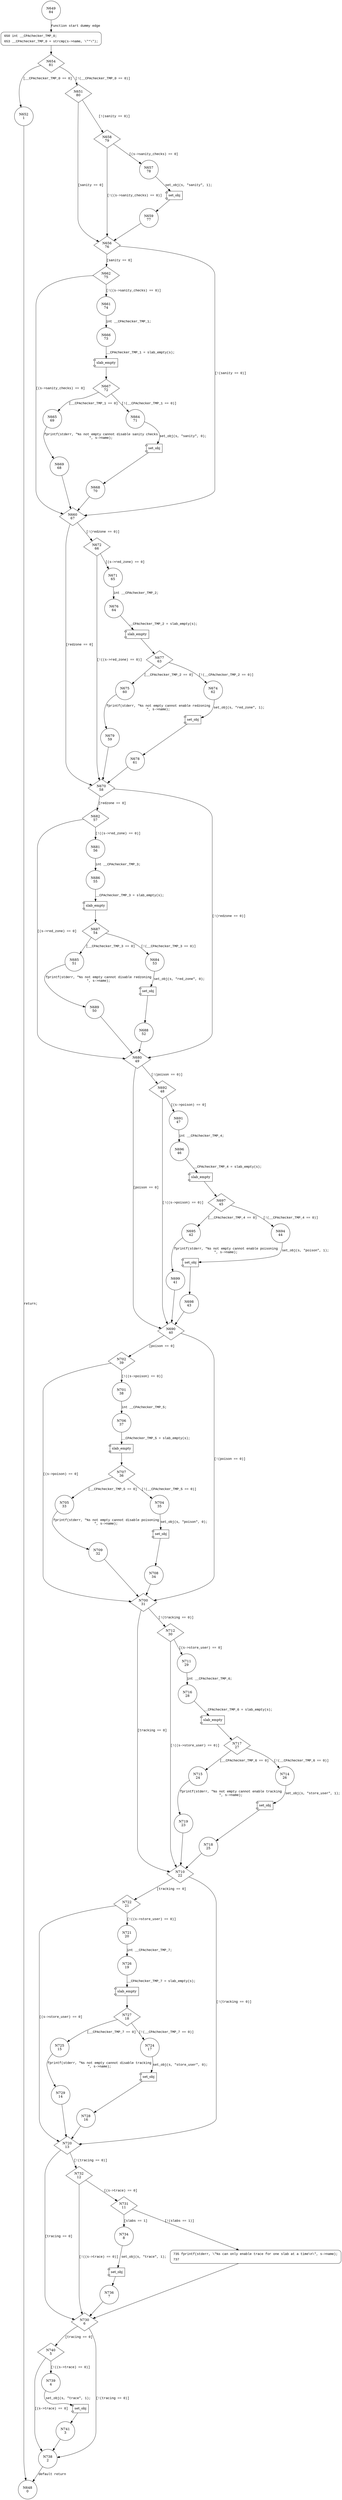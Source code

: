digraph slab_debug {
649 [shape="circle" label="N649\n84"]
650 [shape="circle" label="N650\n83"]
654 [shape="diamond" label="N654\n81"]
652 [shape="circle" label="N652\n1"]
651 [shape="diamond" label="N651\n80"]
656 [shape="diamond" label="N656\n76"]
658 [shape="diamond" label="N658\n79"]
657 [shape="circle" label="N657\n78"]
662 [shape="diamond" label="N662\n75"]
660 [shape="diamond" label="N660\n67"]
670 [shape="diamond" label="N670\n58"]
672 [shape="diamond" label="N672\n66"]
671 [shape="circle" label="N671\n65"]
682 [shape="diamond" label="N682\n57"]
680 [shape="diamond" label="N680\n49"]
690 [shape="diamond" label="N690\n40"]
692 [shape="diamond" label="N692\n48"]
691 [shape="circle" label="N691\n47"]
702 [shape="diamond" label="N702\n39"]
700 [shape="diamond" label="N700\n31"]
710 [shape="diamond" label="N710\n22"]
712 [shape="diamond" label="N712\n30"]
711 [shape="circle" label="N711\n29"]
722 [shape="diamond" label="N722\n21"]
720 [shape="diamond" label="N720\n13"]
730 [shape="diamond" label="N730\n6"]
732 [shape="diamond" label="N732\n12"]
731 [shape="diamond" label="N731\n11"]
740 [shape="diamond" label="N740\n5"]
738 [shape="circle" label="N738\n2"]
648 [shape="circle" label="N648\n0"]
739 [shape="circle" label="N739\n4"]
741 [shape="circle" label="N741\n3"]
734 [shape="circle" label="N734\n8"]
735 [shape="circle" label="N735\n10"]
736 [shape="circle" label="N736\n7"]
721 [shape="circle" label="N721\n20"]
726 [shape="circle" label="N726\n19"]
727 [shape="diamond" label="N727\n18"]
725 [shape="circle" label="N725\n15"]
724 [shape="circle" label="N724\n17"]
728 [shape="circle" label="N728\n16"]
729 [shape="circle" label="N729\n14"]
716 [shape="circle" label="N716\n28"]
717 [shape="diamond" label="N717\n27"]
715 [shape="circle" label="N715\n24"]
714 [shape="circle" label="N714\n26"]
718 [shape="circle" label="N718\n25"]
719 [shape="circle" label="N719\n23"]
701 [shape="circle" label="N701\n38"]
706 [shape="circle" label="N706\n37"]
707 [shape="diamond" label="N707\n36"]
705 [shape="circle" label="N705\n33"]
704 [shape="circle" label="N704\n35"]
708 [shape="circle" label="N708\n34"]
709 [shape="circle" label="N709\n32"]
696 [shape="circle" label="N696\n46"]
697 [shape="diamond" label="N697\n45"]
695 [shape="circle" label="N695\n42"]
694 [shape="circle" label="N694\n44"]
698 [shape="circle" label="N698\n43"]
699 [shape="circle" label="N699\n41"]
681 [shape="circle" label="N681\n56"]
686 [shape="circle" label="N686\n55"]
687 [shape="diamond" label="N687\n54"]
685 [shape="circle" label="N685\n51"]
684 [shape="circle" label="N684\n53"]
688 [shape="circle" label="N688\n52"]
689 [shape="circle" label="N689\n50"]
676 [shape="circle" label="N676\n64"]
677 [shape="diamond" label="N677\n63"]
675 [shape="circle" label="N675\n60"]
674 [shape="circle" label="N674\n62"]
678 [shape="circle" label="N678\n61"]
679 [shape="circle" label="N679\n59"]
661 [shape="circle" label="N661\n74"]
666 [shape="circle" label="N666\n73"]
667 [shape="diamond" label="N667\n72"]
665 [shape="circle" label="N665\n69"]
664 [shape="circle" label="N664\n71"]
668 [shape="circle" label="N668\n70"]
669 [shape="circle" label="N669\n68"]
659 [shape="circle" label="N659\n77"]
650 [style="filled,bold" penwidth="1" fillcolor="white" fontname="Courier New" shape="Mrecord" label=<<table border="0" cellborder="0" cellpadding="3" bgcolor="white"><tr><td align="right">650</td><td align="left">int __CPAchecker_TMP_0;</td></tr><tr><td align="right">653</td><td align="left">__CPAchecker_TMP_0 = strcmp(s-&gt;name, \"*\");</td></tr></table>>]
650 -> 654[label=""]
735 [style="filled,bold" penwidth="1" fillcolor="white" fontname="Courier New" shape="Mrecord" label=<<table border="0" cellborder="0" cellpadding="3" bgcolor="white"><tr><td align="right">735</td><td align="left">fprintf(stderr, \"%s can only enable trace for one slab at a time\n\", s-&gt;name);</td></tr><tr><td align="right">737</td><td align="left"></td></tr></table>>]
735 -> 730[label=""]
649 -> 650 [label="Function start dummy edge" fontname="Courier New"]
654 -> 652 [label="[__CPAchecker_TMP_0 == 0]" fontname="Courier New"]
654 -> 651 [label="[!(__CPAchecker_TMP_0 == 0)]" fontname="Courier New"]
651 -> 656 [label="[sanity == 0]" fontname="Courier New"]
651 -> 658 [label="[!(sanity == 0)]" fontname="Courier New"]
658 -> 657 [label="[(s->sanity_checks) == 0]" fontname="Courier New"]
658 -> 656 [label="[!((s->sanity_checks) == 0)]" fontname="Courier New"]
656 -> 662 [label="[sanity == 0]" fontname="Courier New"]
656 -> 660 [label="[!(sanity == 0)]" fontname="Courier New"]
660 -> 670 [label="[redzone == 0]" fontname="Courier New"]
660 -> 672 [label="[!(redzone == 0)]" fontname="Courier New"]
672 -> 671 [label="[(s->red_zone) == 0]" fontname="Courier New"]
672 -> 670 [label="[!((s->red_zone) == 0)]" fontname="Courier New"]
670 -> 682 [label="[redzone == 0]" fontname="Courier New"]
670 -> 680 [label="[!(redzone == 0)]" fontname="Courier New"]
680 -> 690 [label="[poison == 0]" fontname="Courier New"]
680 -> 692 [label="[!(poison == 0)]" fontname="Courier New"]
692 -> 691 [label="[(s->poison) == 0]" fontname="Courier New"]
692 -> 690 [label="[!((s->poison) == 0)]" fontname="Courier New"]
690 -> 702 [label="[poison == 0]" fontname="Courier New"]
690 -> 700 [label="[!(poison == 0)]" fontname="Courier New"]
700 -> 710 [label="[tracking == 0]" fontname="Courier New"]
700 -> 712 [label="[!(tracking == 0)]" fontname="Courier New"]
712 -> 711 [label="[(s->store_user) == 0]" fontname="Courier New"]
712 -> 710 [label="[!((s->store_user) == 0)]" fontname="Courier New"]
710 -> 722 [label="[tracking == 0]" fontname="Courier New"]
710 -> 720 [label="[!(tracking == 0)]" fontname="Courier New"]
720 -> 730 [label="[tracing == 0]" fontname="Courier New"]
720 -> 732 [label="[!(tracing == 0)]" fontname="Courier New"]
732 -> 731 [label="[(s->trace) == 0]" fontname="Courier New"]
732 -> 730 [label="[!((s->trace) == 0)]" fontname="Courier New"]
730 -> 740 [label="[tracing == 0]" fontname="Courier New"]
730 -> 738 [label="[!(tracing == 0)]" fontname="Courier New"]
738 -> 648 [label="default return" fontname="Courier New"]
740 -> 738 [label="[(s->trace) == 0]" fontname="Courier New"]
740 -> 739 [label="[!((s->trace) == 0)]" fontname="Courier New"]
100095 [shape="component" label="set_obj"]
739 -> 100095 [label="set_obj(s, \"trace\", 1);" fontname="Courier New"]
100095 -> 741 [label="" fontname="Courier New"]
731 -> 734 [label="[slabs == 1]" fontname="Courier New"]
731 -> 735 [label="[!(slabs == 1)]" fontname="Courier New"]
100096 [shape="component" label="set_obj"]
734 -> 100096 [label="set_obj(s, \"trace\", 1);" fontname="Courier New"]
100096 -> 736 [label="" fontname="Courier New"]
722 -> 720 [label="[(s->store_user) == 0]" fontname="Courier New"]
722 -> 721 [label="[!((s->store_user) == 0)]" fontname="Courier New"]
100097 [shape="component" label="slab_empty"]
726 -> 100097 [label="__CPAchecker_TMP_7 = slab_empty(s);" fontname="Courier New"]
100097 -> 727 [label="" fontname="Courier New"]
727 -> 725 [label="[__CPAchecker_TMP_7 == 0]" fontname="Courier New"]
727 -> 724 [label="[!(__CPAchecker_TMP_7 == 0)]" fontname="Courier New"]
100098 [shape="component" label="set_obj"]
724 -> 100098 [label="set_obj(s, \"store_user\", 0);" fontname="Courier New"]
100098 -> 728 [label="" fontname="Courier New"]
725 -> 729 [label="fprintf(stderr, \"%s not empty cannot disable tracking\n\", s->name);" fontname="Courier New"]
711 -> 716 [label="int __CPAchecker_TMP_6;" fontname="Courier New"]
100099 [shape="component" label="slab_empty"]
716 -> 100099 [label="__CPAchecker_TMP_6 = slab_empty(s);" fontname="Courier New"]
100099 -> 717 [label="" fontname="Courier New"]
717 -> 715 [label="[__CPAchecker_TMP_6 == 0]" fontname="Courier New"]
717 -> 714 [label="[!(__CPAchecker_TMP_6 == 0)]" fontname="Courier New"]
100100 [shape="component" label="set_obj"]
714 -> 100100 [label="set_obj(s, \"store_user\", 1);" fontname="Courier New"]
100100 -> 718 [label="" fontname="Courier New"]
715 -> 719 [label="fprintf(stderr, \"%s not empty cannot enable tracking\n\", s->name);" fontname="Courier New"]
702 -> 700 [label="[(s->poison) == 0]" fontname="Courier New"]
702 -> 701 [label="[!((s->poison) == 0)]" fontname="Courier New"]
100101 [shape="component" label="slab_empty"]
706 -> 100101 [label="__CPAchecker_TMP_5 = slab_empty(s);" fontname="Courier New"]
100101 -> 707 [label="" fontname="Courier New"]
707 -> 705 [label="[__CPAchecker_TMP_5 == 0]" fontname="Courier New"]
707 -> 704 [label="[!(__CPAchecker_TMP_5 == 0)]" fontname="Courier New"]
100102 [shape="component" label="set_obj"]
704 -> 100102 [label="set_obj(s, \"poison\", 0);" fontname="Courier New"]
100102 -> 708 [label="" fontname="Courier New"]
705 -> 709 [label="fprintf(stderr, \"%s not empty cannot disable poisoning\n\", s->name);" fontname="Courier New"]
691 -> 696 [label="int __CPAchecker_TMP_4;" fontname="Courier New"]
100103 [shape="component" label="slab_empty"]
696 -> 100103 [label="__CPAchecker_TMP_4 = slab_empty(s);" fontname="Courier New"]
100103 -> 697 [label="" fontname="Courier New"]
697 -> 695 [label="[__CPAchecker_TMP_4 == 0]" fontname="Courier New"]
697 -> 694 [label="[!(__CPAchecker_TMP_4 == 0)]" fontname="Courier New"]
100104 [shape="component" label="set_obj"]
694 -> 100104 [label="set_obj(s, \"poison\", 1);" fontname="Courier New"]
100104 -> 698 [label="" fontname="Courier New"]
695 -> 699 [label="fprintf(stderr, \"%s not empty cannot enable poisoning\n\", s->name);" fontname="Courier New"]
682 -> 680 [label="[(s->red_zone) == 0]" fontname="Courier New"]
682 -> 681 [label="[!((s->red_zone) == 0)]" fontname="Courier New"]
100105 [shape="component" label="slab_empty"]
686 -> 100105 [label="__CPAchecker_TMP_3 = slab_empty(s);" fontname="Courier New"]
100105 -> 687 [label="" fontname="Courier New"]
687 -> 685 [label="[__CPAchecker_TMP_3 == 0]" fontname="Courier New"]
687 -> 684 [label="[!(__CPAchecker_TMP_3 == 0)]" fontname="Courier New"]
100106 [shape="component" label="set_obj"]
684 -> 100106 [label="set_obj(s, \"red_zone\", 0);" fontname="Courier New"]
100106 -> 688 [label="" fontname="Courier New"]
685 -> 689 [label="fprintf(stderr, \"%s not empty cannot disable redzoning\n\", s->name);" fontname="Courier New"]
671 -> 676 [label="int __CPAchecker_TMP_2;" fontname="Courier New"]
100107 [shape="component" label="slab_empty"]
676 -> 100107 [label="__CPAchecker_TMP_2 = slab_empty(s);" fontname="Courier New"]
100107 -> 677 [label="" fontname="Courier New"]
677 -> 675 [label="[__CPAchecker_TMP_2 == 0]" fontname="Courier New"]
677 -> 674 [label="[!(__CPAchecker_TMP_2 == 0)]" fontname="Courier New"]
100108 [shape="component" label="set_obj"]
674 -> 100108 [label="set_obj(s, \"red_zone\", 1);" fontname="Courier New"]
100108 -> 678 [label="" fontname="Courier New"]
675 -> 679 [label="fprintf(stderr, \"%s not empty cannot enable redzoning\n\", s->name);" fontname="Courier New"]
662 -> 660 [label="[(s->sanity_checks) == 0]" fontname="Courier New"]
662 -> 661 [label="[!((s->sanity_checks) == 0)]" fontname="Courier New"]
100109 [shape="component" label="slab_empty"]
666 -> 100109 [label="__CPAchecker_TMP_1 = slab_empty(s);" fontname="Courier New"]
100109 -> 667 [label="" fontname="Courier New"]
667 -> 665 [label="[__CPAchecker_TMP_1 == 0]" fontname="Courier New"]
667 -> 664 [label="[!(__CPAchecker_TMP_1 == 0)]" fontname="Courier New"]
100110 [shape="component" label="set_obj"]
664 -> 100110 [label="set_obj(s, \"sanity\", 0);" fontname="Courier New"]
100110 -> 668 [label="" fontname="Courier New"]
665 -> 669 [label="fprintf(stderr, \"%s not empty cannot disable sanity checks\n\", s->name);" fontname="Courier New"]
100111 [shape="component" label="set_obj"]
657 -> 100111 [label="set_obj(s, \"sanity\", 1);" fontname="Courier New"]
100111 -> 659 [label="" fontname="Courier New"]
652 -> 648 [label="return;" fontname="Courier New"]
741 -> 738 [label="" fontname="Courier New"]
736 -> 730 [label="" fontname="Courier New"]
721 -> 726 [label="int __CPAchecker_TMP_7;" fontname="Courier New"]
728 -> 720 [label="" fontname="Courier New"]
729 -> 720 [label="" fontname="Courier New"]
718 -> 710 [label="" fontname="Courier New"]
719 -> 710 [label="" fontname="Courier New"]
701 -> 706 [label="int __CPAchecker_TMP_5;" fontname="Courier New"]
708 -> 700 [label="" fontname="Courier New"]
709 -> 700 [label="" fontname="Courier New"]
698 -> 690 [label="" fontname="Courier New"]
699 -> 690 [label="" fontname="Courier New"]
681 -> 686 [label="int __CPAchecker_TMP_3;" fontname="Courier New"]
688 -> 680 [label="" fontname="Courier New"]
689 -> 680 [label="" fontname="Courier New"]
678 -> 670 [label="" fontname="Courier New"]
679 -> 670 [label="" fontname="Courier New"]
661 -> 666 [label="int __CPAchecker_TMP_1;" fontname="Courier New"]
668 -> 660 [label="" fontname="Courier New"]
669 -> 660 [label="" fontname="Courier New"]
659 -> 656 [label="" fontname="Courier New"]
}